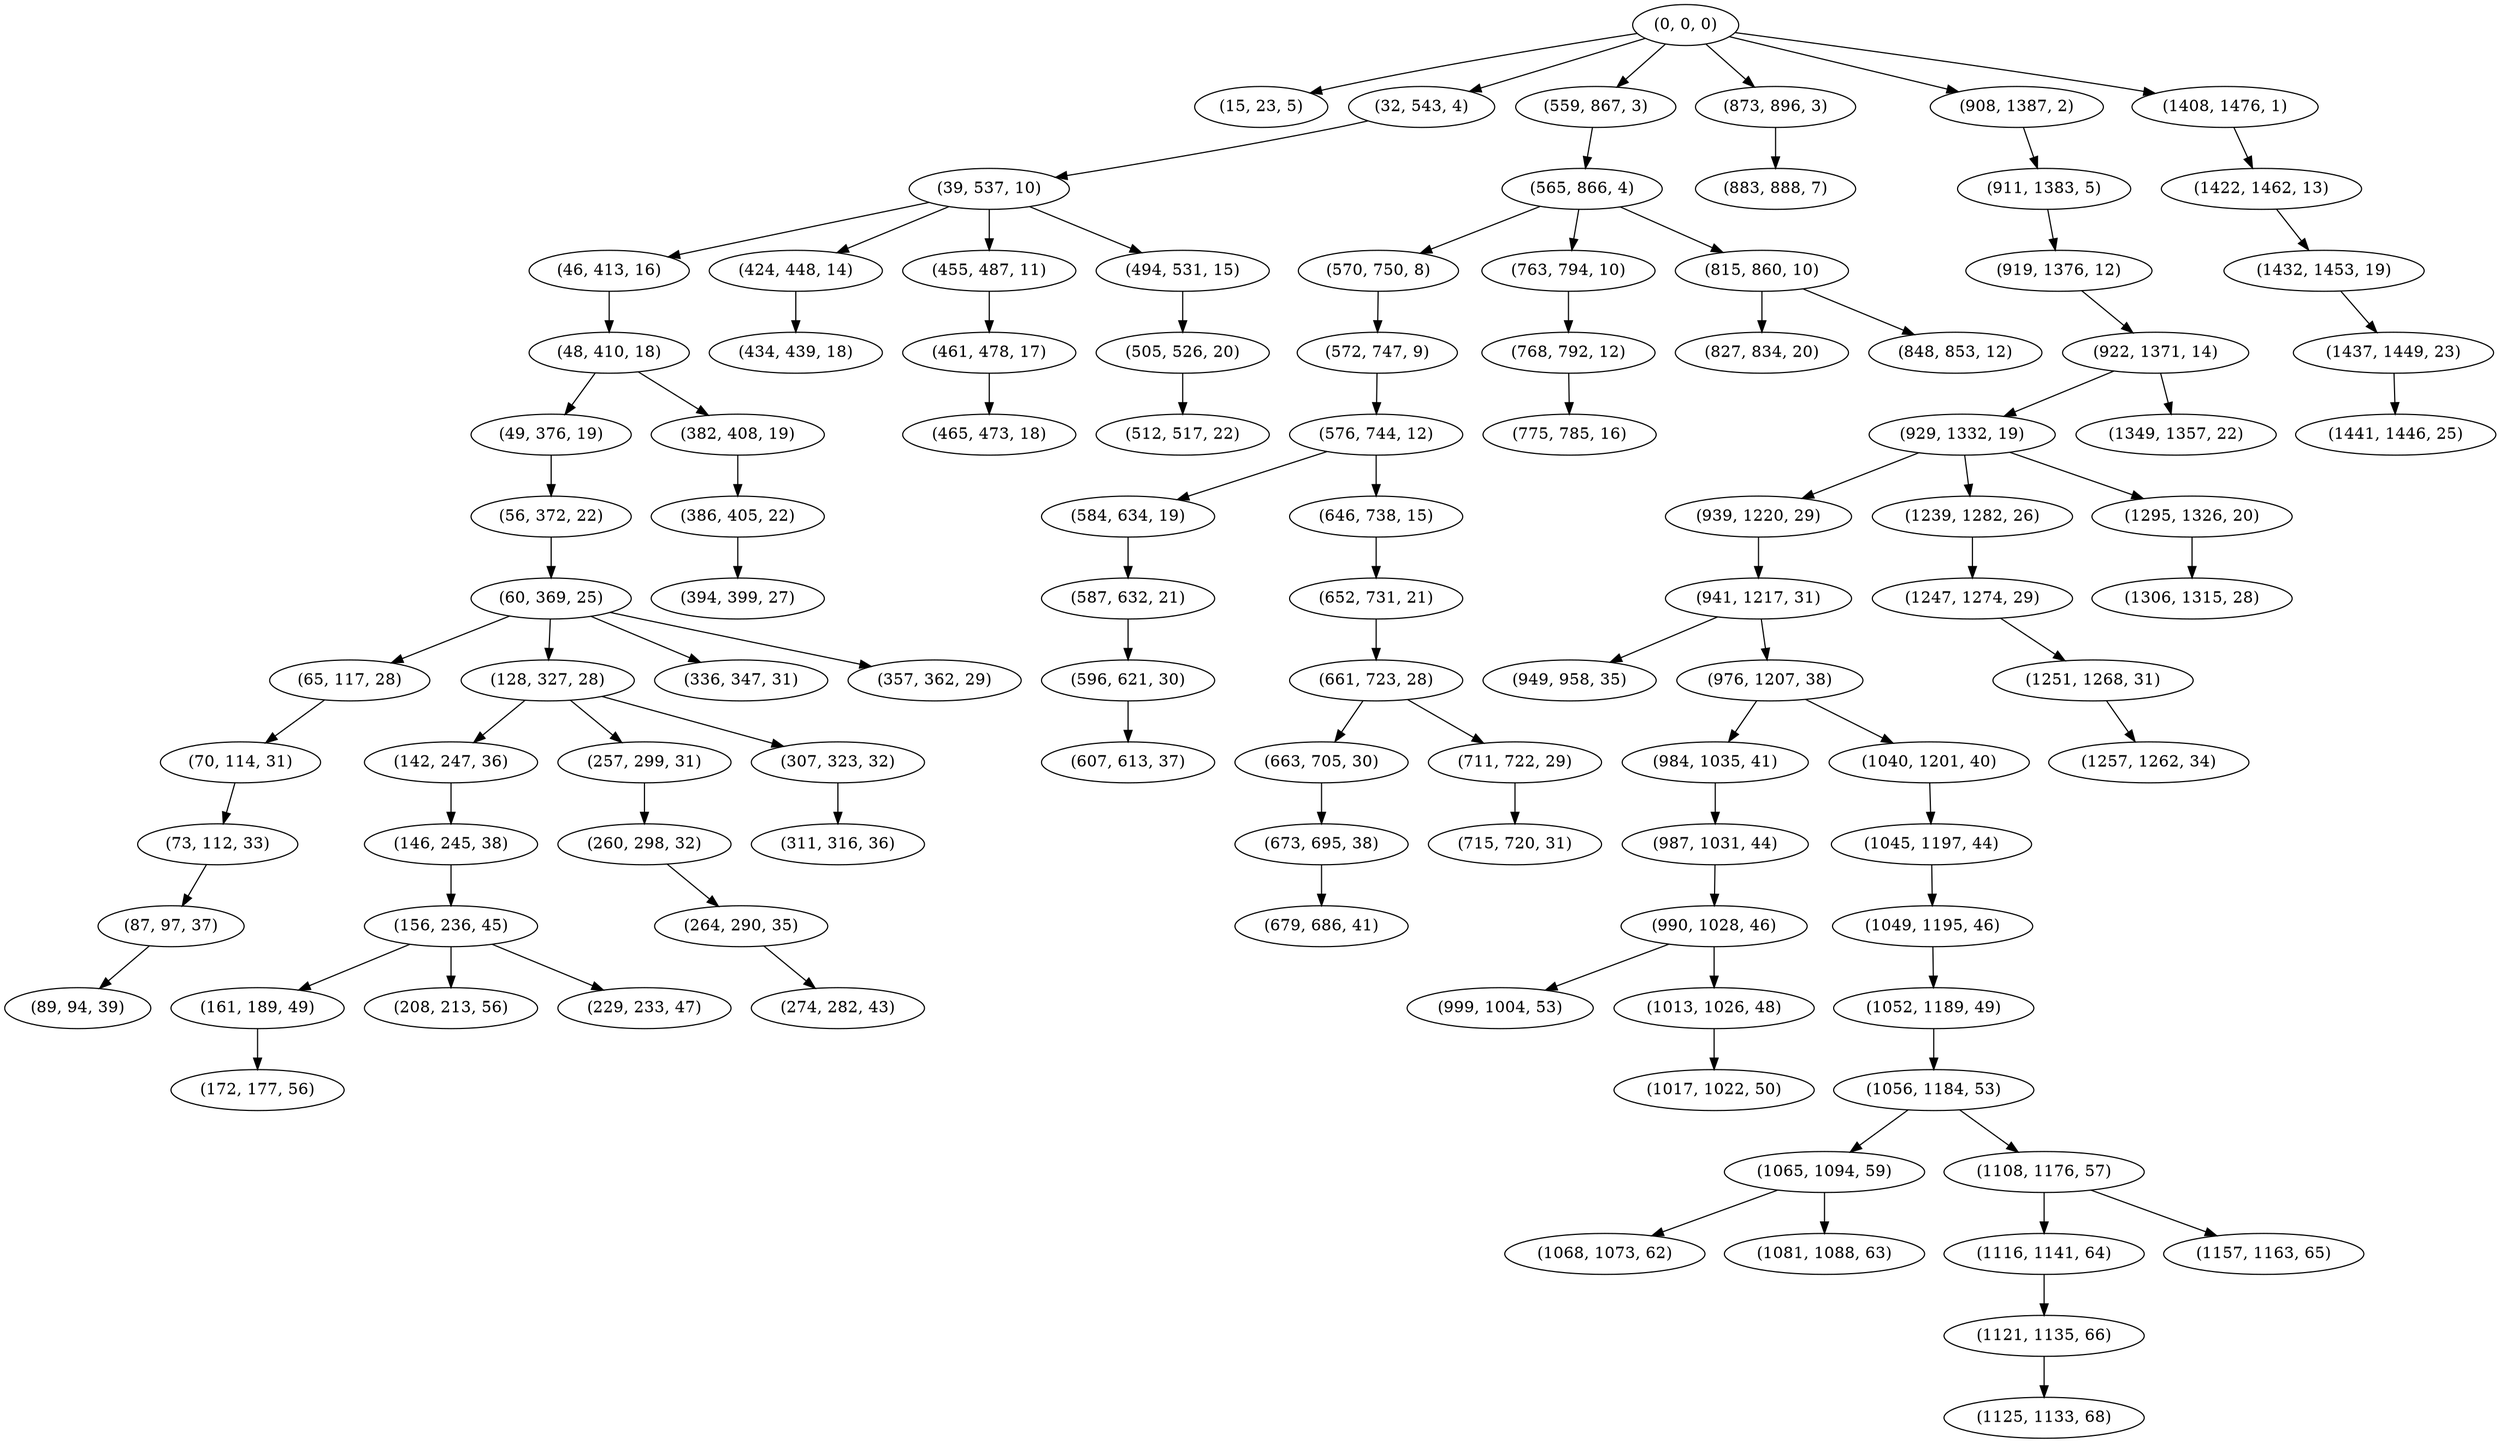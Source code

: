 digraph tree {
    "(0, 0, 0)";
    "(15, 23, 5)";
    "(32, 543, 4)";
    "(39, 537, 10)";
    "(46, 413, 16)";
    "(48, 410, 18)";
    "(49, 376, 19)";
    "(56, 372, 22)";
    "(60, 369, 25)";
    "(65, 117, 28)";
    "(70, 114, 31)";
    "(73, 112, 33)";
    "(87, 97, 37)";
    "(89, 94, 39)";
    "(128, 327, 28)";
    "(142, 247, 36)";
    "(146, 245, 38)";
    "(156, 236, 45)";
    "(161, 189, 49)";
    "(172, 177, 56)";
    "(208, 213, 56)";
    "(229, 233, 47)";
    "(257, 299, 31)";
    "(260, 298, 32)";
    "(264, 290, 35)";
    "(274, 282, 43)";
    "(307, 323, 32)";
    "(311, 316, 36)";
    "(336, 347, 31)";
    "(357, 362, 29)";
    "(382, 408, 19)";
    "(386, 405, 22)";
    "(394, 399, 27)";
    "(424, 448, 14)";
    "(434, 439, 18)";
    "(455, 487, 11)";
    "(461, 478, 17)";
    "(465, 473, 18)";
    "(494, 531, 15)";
    "(505, 526, 20)";
    "(512, 517, 22)";
    "(559, 867, 3)";
    "(565, 866, 4)";
    "(570, 750, 8)";
    "(572, 747, 9)";
    "(576, 744, 12)";
    "(584, 634, 19)";
    "(587, 632, 21)";
    "(596, 621, 30)";
    "(607, 613, 37)";
    "(646, 738, 15)";
    "(652, 731, 21)";
    "(661, 723, 28)";
    "(663, 705, 30)";
    "(673, 695, 38)";
    "(679, 686, 41)";
    "(711, 722, 29)";
    "(715, 720, 31)";
    "(763, 794, 10)";
    "(768, 792, 12)";
    "(775, 785, 16)";
    "(815, 860, 10)";
    "(827, 834, 20)";
    "(848, 853, 12)";
    "(873, 896, 3)";
    "(883, 888, 7)";
    "(908, 1387, 2)";
    "(911, 1383, 5)";
    "(919, 1376, 12)";
    "(922, 1371, 14)";
    "(929, 1332, 19)";
    "(939, 1220, 29)";
    "(941, 1217, 31)";
    "(949, 958, 35)";
    "(976, 1207, 38)";
    "(984, 1035, 41)";
    "(987, 1031, 44)";
    "(990, 1028, 46)";
    "(999, 1004, 53)";
    "(1013, 1026, 48)";
    "(1017, 1022, 50)";
    "(1040, 1201, 40)";
    "(1045, 1197, 44)";
    "(1049, 1195, 46)";
    "(1052, 1189, 49)";
    "(1056, 1184, 53)";
    "(1065, 1094, 59)";
    "(1068, 1073, 62)";
    "(1081, 1088, 63)";
    "(1108, 1176, 57)";
    "(1116, 1141, 64)";
    "(1121, 1135, 66)";
    "(1125, 1133, 68)";
    "(1157, 1163, 65)";
    "(1239, 1282, 26)";
    "(1247, 1274, 29)";
    "(1251, 1268, 31)";
    "(1257, 1262, 34)";
    "(1295, 1326, 20)";
    "(1306, 1315, 28)";
    "(1349, 1357, 22)";
    "(1408, 1476, 1)";
    "(1422, 1462, 13)";
    "(1432, 1453, 19)";
    "(1437, 1449, 23)";
    "(1441, 1446, 25)";
    "(0, 0, 0)" -> "(15, 23, 5)";
    "(0, 0, 0)" -> "(32, 543, 4)";
    "(0, 0, 0)" -> "(559, 867, 3)";
    "(0, 0, 0)" -> "(873, 896, 3)";
    "(0, 0, 0)" -> "(908, 1387, 2)";
    "(0, 0, 0)" -> "(1408, 1476, 1)";
    "(32, 543, 4)" -> "(39, 537, 10)";
    "(39, 537, 10)" -> "(46, 413, 16)";
    "(39, 537, 10)" -> "(424, 448, 14)";
    "(39, 537, 10)" -> "(455, 487, 11)";
    "(39, 537, 10)" -> "(494, 531, 15)";
    "(46, 413, 16)" -> "(48, 410, 18)";
    "(48, 410, 18)" -> "(49, 376, 19)";
    "(48, 410, 18)" -> "(382, 408, 19)";
    "(49, 376, 19)" -> "(56, 372, 22)";
    "(56, 372, 22)" -> "(60, 369, 25)";
    "(60, 369, 25)" -> "(65, 117, 28)";
    "(60, 369, 25)" -> "(128, 327, 28)";
    "(60, 369, 25)" -> "(336, 347, 31)";
    "(60, 369, 25)" -> "(357, 362, 29)";
    "(65, 117, 28)" -> "(70, 114, 31)";
    "(70, 114, 31)" -> "(73, 112, 33)";
    "(73, 112, 33)" -> "(87, 97, 37)";
    "(87, 97, 37)" -> "(89, 94, 39)";
    "(128, 327, 28)" -> "(142, 247, 36)";
    "(128, 327, 28)" -> "(257, 299, 31)";
    "(128, 327, 28)" -> "(307, 323, 32)";
    "(142, 247, 36)" -> "(146, 245, 38)";
    "(146, 245, 38)" -> "(156, 236, 45)";
    "(156, 236, 45)" -> "(161, 189, 49)";
    "(156, 236, 45)" -> "(208, 213, 56)";
    "(156, 236, 45)" -> "(229, 233, 47)";
    "(161, 189, 49)" -> "(172, 177, 56)";
    "(257, 299, 31)" -> "(260, 298, 32)";
    "(260, 298, 32)" -> "(264, 290, 35)";
    "(264, 290, 35)" -> "(274, 282, 43)";
    "(307, 323, 32)" -> "(311, 316, 36)";
    "(382, 408, 19)" -> "(386, 405, 22)";
    "(386, 405, 22)" -> "(394, 399, 27)";
    "(424, 448, 14)" -> "(434, 439, 18)";
    "(455, 487, 11)" -> "(461, 478, 17)";
    "(461, 478, 17)" -> "(465, 473, 18)";
    "(494, 531, 15)" -> "(505, 526, 20)";
    "(505, 526, 20)" -> "(512, 517, 22)";
    "(559, 867, 3)" -> "(565, 866, 4)";
    "(565, 866, 4)" -> "(570, 750, 8)";
    "(565, 866, 4)" -> "(763, 794, 10)";
    "(565, 866, 4)" -> "(815, 860, 10)";
    "(570, 750, 8)" -> "(572, 747, 9)";
    "(572, 747, 9)" -> "(576, 744, 12)";
    "(576, 744, 12)" -> "(584, 634, 19)";
    "(576, 744, 12)" -> "(646, 738, 15)";
    "(584, 634, 19)" -> "(587, 632, 21)";
    "(587, 632, 21)" -> "(596, 621, 30)";
    "(596, 621, 30)" -> "(607, 613, 37)";
    "(646, 738, 15)" -> "(652, 731, 21)";
    "(652, 731, 21)" -> "(661, 723, 28)";
    "(661, 723, 28)" -> "(663, 705, 30)";
    "(661, 723, 28)" -> "(711, 722, 29)";
    "(663, 705, 30)" -> "(673, 695, 38)";
    "(673, 695, 38)" -> "(679, 686, 41)";
    "(711, 722, 29)" -> "(715, 720, 31)";
    "(763, 794, 10)" -> "(768, 792, 12)";
    "(768, 792, 12)" -> "(775, 785, 16)";
    "(815, 860, 10)" -> "(827, 834, 20)";
    "(815, 860, 10)" -> "(848, 853, 12)";
    "(873, 896, 3)" -> "(883, 888, 7)";
    "(908, 1387, 2)" -> "(911, 1383, 5)";
    "(911, 1383, 5)" -> "(919, 1376, 12)";
    "(919, 1376, 12)" -> "(922, 1371, 14)";
    "(922, 1371, 14)" -> "(929, 1332, 19)";
    "(922, 1371, 14)" -> "(1349, 1357, 22)";
    "(929, 1332, 19)" -> "(939, 1220, 29)";
    "(929, 1332, 19)" -> "(1239, 1282, 26)";
    "(929, 1332, 19)" -> "(1295, 1326, 20)";
    "(939, 1220, 29)" -> "(941, 1217, 31)";
    "(941, 1217, 31)" -> "(949, 958, 35)";
    "(941, 1217, 31)" -> "(976, 1207, 38)";
    "(976, 1207, 38)" -> "(984, 1035, 41)";
    "(976, 1207, 38)" -> "(1040, 1201, 40)";
    "(984, 1035, 41)" -> "(987, 1031, 44)";
    "(987, 1031, 44)" -> "(990, 1028, 46)";
    "(990, 1028, 46)" -> "(999, 1004, 53)";
    "(990, 1028, 46)" -> "(1013, 1026, 48)";
    "(1013, 1026, 48)" -> "(1017, 1022, 50)";
    "(1040, 1201, 40)" -> "(1045, 1197, 44)";
    "(1045, 1197, 44)" -> "(1049, 1195, 46)";
    "(1049, 1195, 46)" -> "(1052, 1189, 49)";
    "(1052, 1189, 49)" -> "(1056, 1184, 53)";
    "(1056, 1184, 53)" -> "(1065, 1094, 59)";
    "(1056, 1184, 53)" -> "(1108, 1176, 57)";
    "(1065, 1094, 59)" -> "(1068, 1073, 62)";
    "(1065, 1094, 59)" -> "(1081, 1088, 63)";
    "(1108, 1176, 57)" -> "(1116, 1141, 64)";
    "(1108, 1176, 57)" -> "(1157, 1163, 65)";
    "(1116, 1141, 64)" -> "(1121, 1135, 66)";
    "(1121, 1135, 66)" -> "(1125, 1133, 68)";
    "(1239, 1282, 26)" -> "(1247, 1274, 29)";
    "(1247, 1274, 29)" -> "(1251, 1268, 31)";
    "(1251, 1268, 31)" -> "(1257, 1262, 34)";
    "(1295, 1326, 20)" -> "(1306, 1315, 28)";
    "(1408, 1476, 1)" -> "(1422, 1462, 13)";
    "(1422, 1462, 13)" -> "(1432, 1453, 19)";
    "(1432, 1453, 19)" -> "(1437, 1449, 23)";
    "(1437, 1449, 23)" -> "(1441, 1446, 25)";
}
